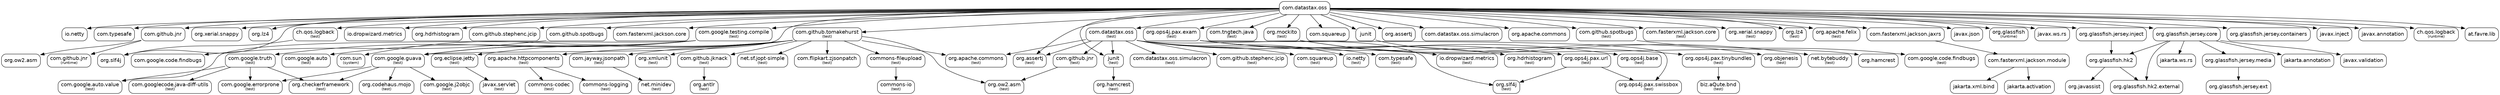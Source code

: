 digraph "java-driver-parent" {
  node [shape="box",style="rounded",fontname="Helvetica",fontsize="14"]
  edge [fontsize="10",fontname="Helvetica"]

  // Node Definitions:
  "com.datastax.oss:compile"[label=<<font point-size="14">com.datastax.oss</font>>]
  "io.netty:compile"[label=<<font point-size="14">io.netty</font>>]
  "com.typesafe:compile"[label=<<font point-size="14">com.typesafe</font>>]
  "com.github.jnr:compile"[label=<<font point-size="14">com.github.jnr</font>>]
  "com.github.jnr:runtime"[label=<<font point-size="14">com.github.jnr</font><font point-size="10"><br/>(runtime)</font>>]
  "org.ow2.asm:compile"[label=<<font point-size="14">org.ow2.asm</font>>]
  "org.xerial.snappy:compile"[label=<<font point-size="14">org.xerial.snappy</font>>]
  "org.lz4:compile"[label=<<font point-size="14">org.lz4</font>>]
  "org.slf4j:compile"[label=<<font point-size="14">org.slf4j</font>>]
  "io.dropwizard.metrics:compile"[label=<<font point-size="14">io.dropwizard.metrics</font>>]
  "org.hdrhistogram:compile"[label=<<font point-size="14">org.hdrhistogram</font>>]
  "com.github.stephenc.jcip:compile"[label=<<font point-size="14">com.github.stephenc.jcip</font>>]
  "com.github.spotbugs:compile"[label=<<font point-size="14">com.github.spotbugs</font>>]
  "com.google.code.findbugs:compile"[label=<<font point-size="14">com.google.code.findbugs</font>>]
  "com.fasterxml.jackson.core:compile"[label=<<font point-size="14">com.fasterxml.jackson.core</font>>]
  "ch.qos.logback:test"[label=<<font point-size="14">ch.qos.logback</font><font point-size="10"><br/>(test)</font>>]
  "junit:test"[label=<<font point-size="14">junit</font><font point-size="10"><br/>(test)</font>>]
  "org.hamcrest:test"[label=<<font point-size="14">org.hamcrest</font><font point-size="10"><br/>(test)</font>>]
  "com.tngtech.java:test"[label=<<font point-size="14">com.tngtech.java</font><font point-size="10"><br/>(test)</font>>]
  "org.assertj:test"[label=<<font point-size="14">org.assertj</font><font point-size="10"><br/>(test)</font>>]
  "org.mockito:test"[label=<<font point-size="14">org.mockito</font><font point-size="10"><br/>(test)</font>>]
  "net.bytebuddy:test"[label=<<font point-size="14">net.bytebuddy</font><font point-size="10"><br/>(test)</font>>]
  "org.objenesis:test"[label=<<font point-size="14">org.objenesis</font><font point-size="10"><br/>(test)</font>>]
  "org.eclipse.jetty:test"[label=<<font point-size="14">org.eclipse.jetty</font><font point-size="10"><br/>(test)</font>>]
  "javax.servlet:test"[label=<<font point-size="14">javax.servlet</font><font point-size="10"><br/>(test)</font>>]
  "com.github.tomakehurst:test"[label=<<font point-size="14">com.github.tomakehurst</font><font point-size="10"><br/>(test)</font>>]
  "com.google.guava:test"[label=<<font point-size="14">com.google.guava</font><font point-size="10"><br/>(test)</font>>]
  "org.checkerframework:test"[label=<<font point-size="14">org.checkerframework</font><font point-size="10"><br/>(test)</font>>]
  "com.google.errorprone:test"[label=<<font point-size="14">com.google.errorprone</font><font point-size="10"><br/>(test)</font>>]
  "com.google.j2objc:test"[label=<<font point-size="14">com.google.j2objc</font><font point-size="10"><br/>(test)</font>>]
  "org.codehaus.mojo:test"[label=<<font point-size="14">org.codehaus.mojo</font><font point-size="10"><br/>(test)</font>>]
  "org.apache.httpcomponents:test"[label=<<font point-size="14">org.apache.httpcomponents</font><font point-size="10"><br/>(test)</font>>]
  "commons-logging:test"[label=<<font point-size="14">commons-logging</font><font point-size="10"><br/>(test)</font>>]
  "commons-codec:test"[label=<<font point-size="14">commons-codec</font><font point-size="10"><br/>(test)</font>>]
  "org.xmlunit:test"[label=<<font point-size="14">org.xmlunit</font><font point-size="10"><br/>(test)</font>>]
  "net.minidev:test"[label=<<font point-size="14">net.minidev</font><font point-size="10"><br/>(test)</font>>]
  "com.jayway.jsonpath:test"[label=<<font point-size="14">com.jayway.jsonpath</font><font point-size="10"><br/>(test)</font>>]
  "net.sf.jopt-simple:test"[label=<<font point-size="14">net.sf.jopt-simple</font><font point-size="10"><br/>(test)</font>>]
  "org.apache.commons:test"[label=<<font point-size="14">org.apache.commons</font><font point-size="10"><br/>(test)</font>>]
  "com.flipkart.zjsonpatch:test"[label=<<font point-size="14">com.flipkart.zjsonpatch</font><font point-size="10"><br/>(test)</font>>]
  "com.github.jknack:test"[label=<<font point-size="14">com.github.jknack</font><font point-size="10"><br/>(test)</font>>]
  "org.antlr:test"[label=<<font point-size="14">org.antlr</font><font point-size="10"><br/>(test)</font>>]
  "commons-fileupload:test"[label=<<font point-size="14">commons-fileupload</font><font point-size="10"><br/>(test)</font>>]
  "commons-io:test"[label=<<font point-size="14">commons-io</font><font point-size="10"><br/>(test)</font>>]
  "com.squareup:compile"[label=<<font point-size="14">com.squareup</font>>]
  "com.google.truth:test"[label=<<font point-size="14">com.google.truth</font><font point-size="10"><br/>(test)</font>>]
  "com.googlecode.java-diff-utils:test"[label=<<font point-size="14">com.googlecode.java-diff-utils</font><font point-size="10"><br/>(test)</font>>]
  "com.google.auto.value:test"[label=<<font point-size="14">com.google.auto.value</font><font point-size="10"><br/>(test)</font>>]
  "com.google.testing.compile:test"[label=<<font point-size="14">com.google.testing.compile</font><font point-size="10"><br/>(test)</font>>]
  "com.google.auto:test"[label=<<font point-size="14">com.google.auto</font><font point-size="10"><br/>(test)</font>>]
  "com.sun:system"[label=<<font point-size="14">com.sun</font><font point-size="10"><br/>(system)</font>>]
  "junit:compile"[label=<<font point-size="14">junit</font>>]
  "org.hamcrest:compile"[label=<<font point-size="14">org.hamcrest</font>>]
  "org.assertj:compile"[label=<<font point-size="14">org.assertj</font>>]
  "com.datastax.oss.simulacron:compile"[label=<<font point-size="14">com.datastax.oss.simulacron</font>>]
  "org.apache.commons:compile"[label=<<font point-size="14">org.apache.commons</font>>]
  "com.datastax.oss:test"[label=<<font point-size="14">com.datastax.oss</font><font point-size="10"><br/>(test)</font>>]
  "com.datastax.oss.simulacron:test"[label=<<font point-size="14">com.datastax.oss.simulacron</font><font point-size="10"><br/>(test)</font>>]
  "com.github.stephenc.jcip:test"[label=<<font point-size="14">com.github.stephenc.jcip</font><font point-size="10"><br/>(test)</font>>]
  "com.squareup:test"[label=<<font point-size="14">com.squareup</font><font point-size="10"><br/>(test)</font>>]
  "io.netty:test"[label=<<font point-size="14">io.netty</font><font point-size="10"><br/>(test)</font>>]
  "com.typesafe:test"[label=<<font point-size="14">com.typesafe</font><font point-size="10"><br/>(test)</font>>]
  "com.github.jnr:test"[label=<<font point-size="14">com.github.jnr</font><font point-size="10"><br/>(test)</font>>]
  "org.ow2.asm:test"[label=<<font point-size="14">org.ow2.asm</font><font point-size="10"><br/>(test)</font>>]
  "org.slf4j:test"[label=<<font point-size="14">org.slf4j</font><font point-size="10"><br/>(test)</font>>]
  "io.dropwizard.metrics:test"[label=<<font point-size="14">io.dropwizard.metrics</font><font point-size="10"><br/>(test)</font>>]
  "org.hdrhistogram:test"[label=<<font point-size="14">org.hdrhistogram</font><font point-size="10"><br/>(test)</font>>]
  "com.github.spotbugs:test"[label=<<font point-size="14">com.github.spotbugs</font><font point-size="10"><br/>(test)</font>>]
  "com.google.code.findbugs:test"[label=<<font point-size="14">com.google.code.findbugs</font><font point-size="10"><br/>(test)</font>>]
  "com.fasterxml.jackson.core:test"[label=<<font point-size="14">com.fasterxml.jackson.core</font><font point-size="10"><br/>(test)</font>>]
  "org.xerial.snappy:test"[label=<<font point-size="14">org.xerial.snappy</font><font point-size="10"><br/>(test)</font>>]
  "org.lz4:test"[label=<<font point-size="14">org.lz4</font><font point-size="10"><br/>(test)</font>>]
  "org.ops4j.pax.exam:test"[label=<<font point-size="14">org.ops4j.pax.exam</font><font point-size="10"><br/>(test)</font>>]
  "org.ops4j.base:test"[label=<<font point-size="14">org.ops4j.base</font><font point-size="10"><br/>(test)</font>>]
  "org.ops4j.pax.tinybundles:test"[label=<<font point-size="14">org.ops4j.pax.tinybundles</font><font point-size="10"><br/>(test)</font>>]
  "biz.aQute.bnd:test"[label=<<font point-size="14">biz.aQute.bnd</font><font point-size="10"><br/>(test)</font>>]
  "org.ops4j.pax.swissbox:test"[label=<<font point-size="14">org.ops4j.pax.swissbox</font><font point-size="10"><br/>(test)</font>>]
  "org.ops4j.pax.url:test"[label=<<font point-size="14">org.ops4j.pax.url</font><font point-size="10"><br/>(test)</font>>]
  "org.apache.felix:test"[label=<<font point-size="14">org.apache.felix</font><font point-size="10"><br/>(test)</font>>]
  "com.fasterxml.jackson.jaxrs:compile"[label=<<font point-size="14">com.fasterxml.jackson.jaxrs</font>>]
  "com.fasterxml.jackson.module:compile"[label=<<font point-size="14">com.fasterxml.jackson.module</font>>]
  "jakarta.xml.bind:compile"[label=<<font point-size="14">jakarta.xml.bind</font>>]
  "jakarta.activation:compile"[label=<<font point-size="14">jakarta.activation</font>>]
  "javax.json:compile"[label=<<font point-size="14">javax.json</font>>]
  "org.glassfish:runtime"[label=<<font point-size="14">org.glassfish</font><font point-size="10"><br/>(runtime)</font>>]
  "javax.ws.rs:compile"[label=<<font point-size="14">javax.ws.rs</font>>]
  "org.glassfish.jersey.core:compile"[label=<<font point-size="14">org.glassfish.jersey.core</font>>]
  "org.glassfish.hk2:compile"[label=<<font point-size="14">org.glassfish.hk2</font>>]
  "jakarta.ws.rs:compile"[label=<<font point-size="14">jakarta.ws.rs</font>>]
  "org.glassfish.jersey.media:compile"[label=<<font point-size="14">org.glassfish.jersey.media</font>>]
  "jakarta.annotation:compile"[label=<<font point-size="14">jakarta.annotation</font>>]
  "org.glassfish.hk2.external:compile"[label=<<font point-size="14">org.glassfish.hk2.external</font>>]
  "javax.validation:compile"[label=<<font point-size="14">javax.validation</font>>]
  "org.glassfish.jersey.ext:compile"[label=<<font point-size="14">org.glassfish.jersey.ext</font>>]
  "org.glassfish.jersey.containers:compile"[label=<<font point-size="14">org.glassfish.jersey.containers</font>>]
  "org.javassist:compile"[label=<<font point-size="14">org.javassist</font>>]
  "org.glassfish.jersey.inject:compile"[label=<<font point-size="14">org.glassfish.jersey.inject</font>>]
  "javax.inject:compile"[label=<<font point-size="14">javax.inject</font>>]
  "javax.annotation:compile"[label=<<font point-size="14">javax.annotation</font>>]
  "ch.qos.logback:runtime"[label=<<font point-size="14">ch.qos.logback</font><font point-size="10"><br/>(runtime)</font>>]
  "at.favre.lib:compile"[label=<<font point-size="14">at.favre.lib</font>>]

  // Edge Definitions:
  "com.datastax.oss:compile" -> "io.netty:compile"
  "com.datastax.oss:compile" -> "com.typesafe:compile"
  "com.github.jnr:compile" -> "com.github.jnr:runtime"
  "com.github.jnr:compile" -> "org.ow2.asm:compile"
  "com.datastax.oss:compile" -> "com.github.jnr:compile"
  "com.datastax.oss:compile" -> "org.xerial.snappy:compile"
  "com.datastax.oss:compile" -> "org.lz4:compile"
  "com.datastax.oss:compile" -> "org.slf4j:compile"
  "com.datastax.oss:compile" -> "io.dropwizard.metrics:compile"
  "com.datastax.oss:compile" -> "org.hdrhistogram:compile"
  "com.datastax.oss:compile" -> "com.github.stephenc.jcip:compile"
  "com.github.spotbugs:compile" -> "com.google.code.findbugs:compile"
  "com.datastax.oss:compile" -> "com.github.spotbugs:compile"
  "com.datastax.oss:compile" -> "com.fasterxml.jackson.core:compile"
  "com.datastax.oss:compile" -> "ch.qos.logback:test"
  "junit:test" -> "org.hamcrest:test"
  "com.datastax.oss:compile" -> "junit:test"
  "com.datastax.oss:compile" -> "com.tngtech.java:test"
  "com.datastax.oss:compile" -> "org.assertj:test"
  "org.mockito:test" -> "net.bytebuddy:test"
  "org.mockito:test" -> "org.objenesis:test"
  "com.datastax.oss:compile" -> "org.mockito:test"
  "org.eclipse.jetty:test" -> "javax.servlet:test"
  "com.github.tomakehurst:test" -> "org.eclipse.jetty:test"
  "com.google.guava:test" -> "org.checkerframework:test"
  "com.google.guava:test" -> "com.google.errorprone:test"
  "com.google.guava:test" -> "com.google.j2objc:test"
  "com.google.guava:test" -> "org.codehaus.mojo:test"
  "com.github.tomakehurst:test" -> "com.google.guava:test"
  "org.apache.httpcomponents:test" -> "commons-logging:test"
  "org.apache.httpcomponents:test" -> "commons-codec:test"
  "com.github.tomakehurst:test" -> "org.apache.httpcomponents:test"
  "com.github.tomakehurst:test" -> "org.xmlunit:test"
  "com.jayway.jsonpath:test" -> "net.minidev:test"
  "com.github.tomakehurst:test" -> "com.jayway.jsonpath:test"
  "com.github.tomakehurst:test" -> "net.sf.jopt-simple:test"
  "com.github.tomakehurst:test" -> "org.apache.commons:test"
  "com.github.tomakehurst:test" -> "com.flipkart.zjsonpatch:test"
  "com.github.jknack:test" -> "org.antlr:test"
  "com.github.tomakehurst:test" -> "com.github.jknack:test"
  "commons-fileupload:test" -> "commons-io:test"
  "com.github.tomakehurst:test" -> "commons-fileupload:test"
  "com.datastax.oss:compile" -> "com.github.tomakehurst:test"
  "com.datastax.oss:compile" -> "com.squareup:compile"
  "com.google.truth:test" -> "org.checkerframework:test"
  "com.google.truth:test" -> "com.googlecode.java-diff-utils:test"
  "com.google.truth:test" -> "com.google.auto.value:test"
  "com.google.truth:test" -> "com.google.errorprone:test"
  "com.google.testing.compile:test" -> "com.google.truth:test"
  "com.google.testing.compile:test" -> "com.google.guava:test"
  "com.google.testing.compile:test" -> "com.google.auto.value:test"
  "com.google.testing.compile:test" -> "com.google.auto:test"
  "com.google.testing.compile:test" -> "com.sun:system"
  "com.datastax.oss:compile" -> "com.google.testing.compile:test"
  "ch.qos.logback:test" -> "org.slf4j:compile"
  "junit:compile" -> "org.hamcrest:compile"
  "com.datastax.oss:compile" -> "junit:compile"
  "com.datastax.oss:compile" -> "org.assertj:compile"
  "com.datastax.oss:compile" -> "com.datastax.oss.simulacron:compile"
  "com.datastax.oss:compile" -> "org.apache.commons:compile"
  "com.datastax.oss:test" -> "junit:test"
  "com.datastax.oss:test" -> "org.assertj:test"
  "com.datastax.oss:test" -> "com.datastax.oss.simulacron:test"
  "com.datastax.oss:test" -> "org.apache.commons:test"
  "com.datastax.oss:compile" -> "com.datastax.oss:test"
  "com.datastax.oss:test" -> "com.github.stephenc.jcip:test"
  "com.datastax.oss:test" -> "com.squareup:test"
  "com.datastax.oss:test" -> "io.netty:test"
  "com.datastax.oss:test" -> "com.typesafe:test"
  "com.github.jnr:test" -> "org.ow2.asm:test"
  "com.datastax.oss:test" -> "com.github.jnr:test"
  "com.datastax.oss:test" -> "org.slf4j:test"
  "com.datastax.oss:test" -> "io.dropwizard.metrics:test"
  "com.datastax.oss:test" -> "org.hdrhistogram:test"
  "com.github.spotbugs:test" -> "com.google.code.findbugs:test"
  "com.datastax.oss:compile" -> "com.github.spotbugs:test"
  "com.datastax.oss:compile" -> "com.fasterxml.jackson.core:test"
  "com.datastax.oss:compile" -> "com.google.guava:test"
  "com.datastax.oss:compile" -> "org.xerial.snappy:test"
  "com.datastax.oss:compile" -> "org.lz4:test"
  "org.ops4j.pax.exam:test" -> "org.ops4j.base:test"
  "org.ops4j.pax.tinybundles:test" -> "biz.aQute.bnd:test"
  "org.ops4j.pax.exam:test" -> "org.ops4j.pax.tinybundles:test"
  "com.datastax.oss:compile" -> "org.ops4j.pax.exam:test"
  "org.ops4j.pax.exam:test" -> "org.ops4j.pax.swissbox:test"
  "org.ops4j.pax.url:test" -> "org.ops4j.pax.swissbox:test"
  "org.ops4j.pax.exam:test" -> "org.ops4j.pax.url:test"
  "org.ops4j.pax.url:test" -> "org.slf4j:test"
  "com.datastax.oss:compile" -> "org.apache.felix:test"
  "com.github.tomakehurst:test" -> "org.ow2.asm:test"
  "com.datastax.oss:compile" -> "com.fasterxml.jackson.jaxrs:compile"
  "com.fasterxml.jackson.module:compile" -> "jakarta.xml.bind:compile"
  "com.fasterxml.jackson.module:compile" -> "jakarta.activation:compile"
  "com.fasterxml.jackson.jaxrs:compile" -> "com.fasterxml.jackson.module:compile"
  "com.datastax.oss:compile" -> "javax.json:compile"
  "com.datastax.oss:compile" -> "org.glassfish:runtime"
  "com.datastax.oss:compile" -> "javax.ws.rs:compile"
  "org.glassfish.jersey.core:compile" -> "org.glassfish.hk2:compile"
  "org.glassfish.jersey.core:compile" -> "jakarta.ws.rs:compile"
  "org.glassfish.jersey.core:compile" -> "org.glassfish.jersey.media:compile"
  "org.glassfish.jersey.core:compile" -> "jakarta.annotation:compile"
  "org.glassfish.jersey.core:compile" -> "org.glassfish.hk2.external:compile"
  "org.glassfish.jersey.core:compile" -> "javax.validation:compile"
  "com.datastax.oss:compile" -> "org.glassfish.jersey.core:compile"
  "org.glassfish.jersey.media:compile" -> "org.glassfish.jersey.ext:compile"
  "com.datastax.oss:compile" -> "org.glassfish.jersey.containers:compile"
  "org.glassfish.hk2:compile" -> "org.glassfish.hk2.external:compile"
  "org.glassfish.hk2:compile" -> "org.javassist:compile"
  "org.glassfish.jersey.inject:compile" -> "org.glassfish.hk2:compile"
  "com.datastax.oss:compile" -> "org.glassfish.jersey.inject:compile"
  "com.datastax.oss:compile" -> "javax.inject:compile"
  "com.datastax.oss:compile" -> "javax.annotation:compile"
  "com.datastax.oss:compile" -> "ch.qos.logback:runtime"
  "com.datastax.oss:compile" -> "at.favre.lib:compile"
}